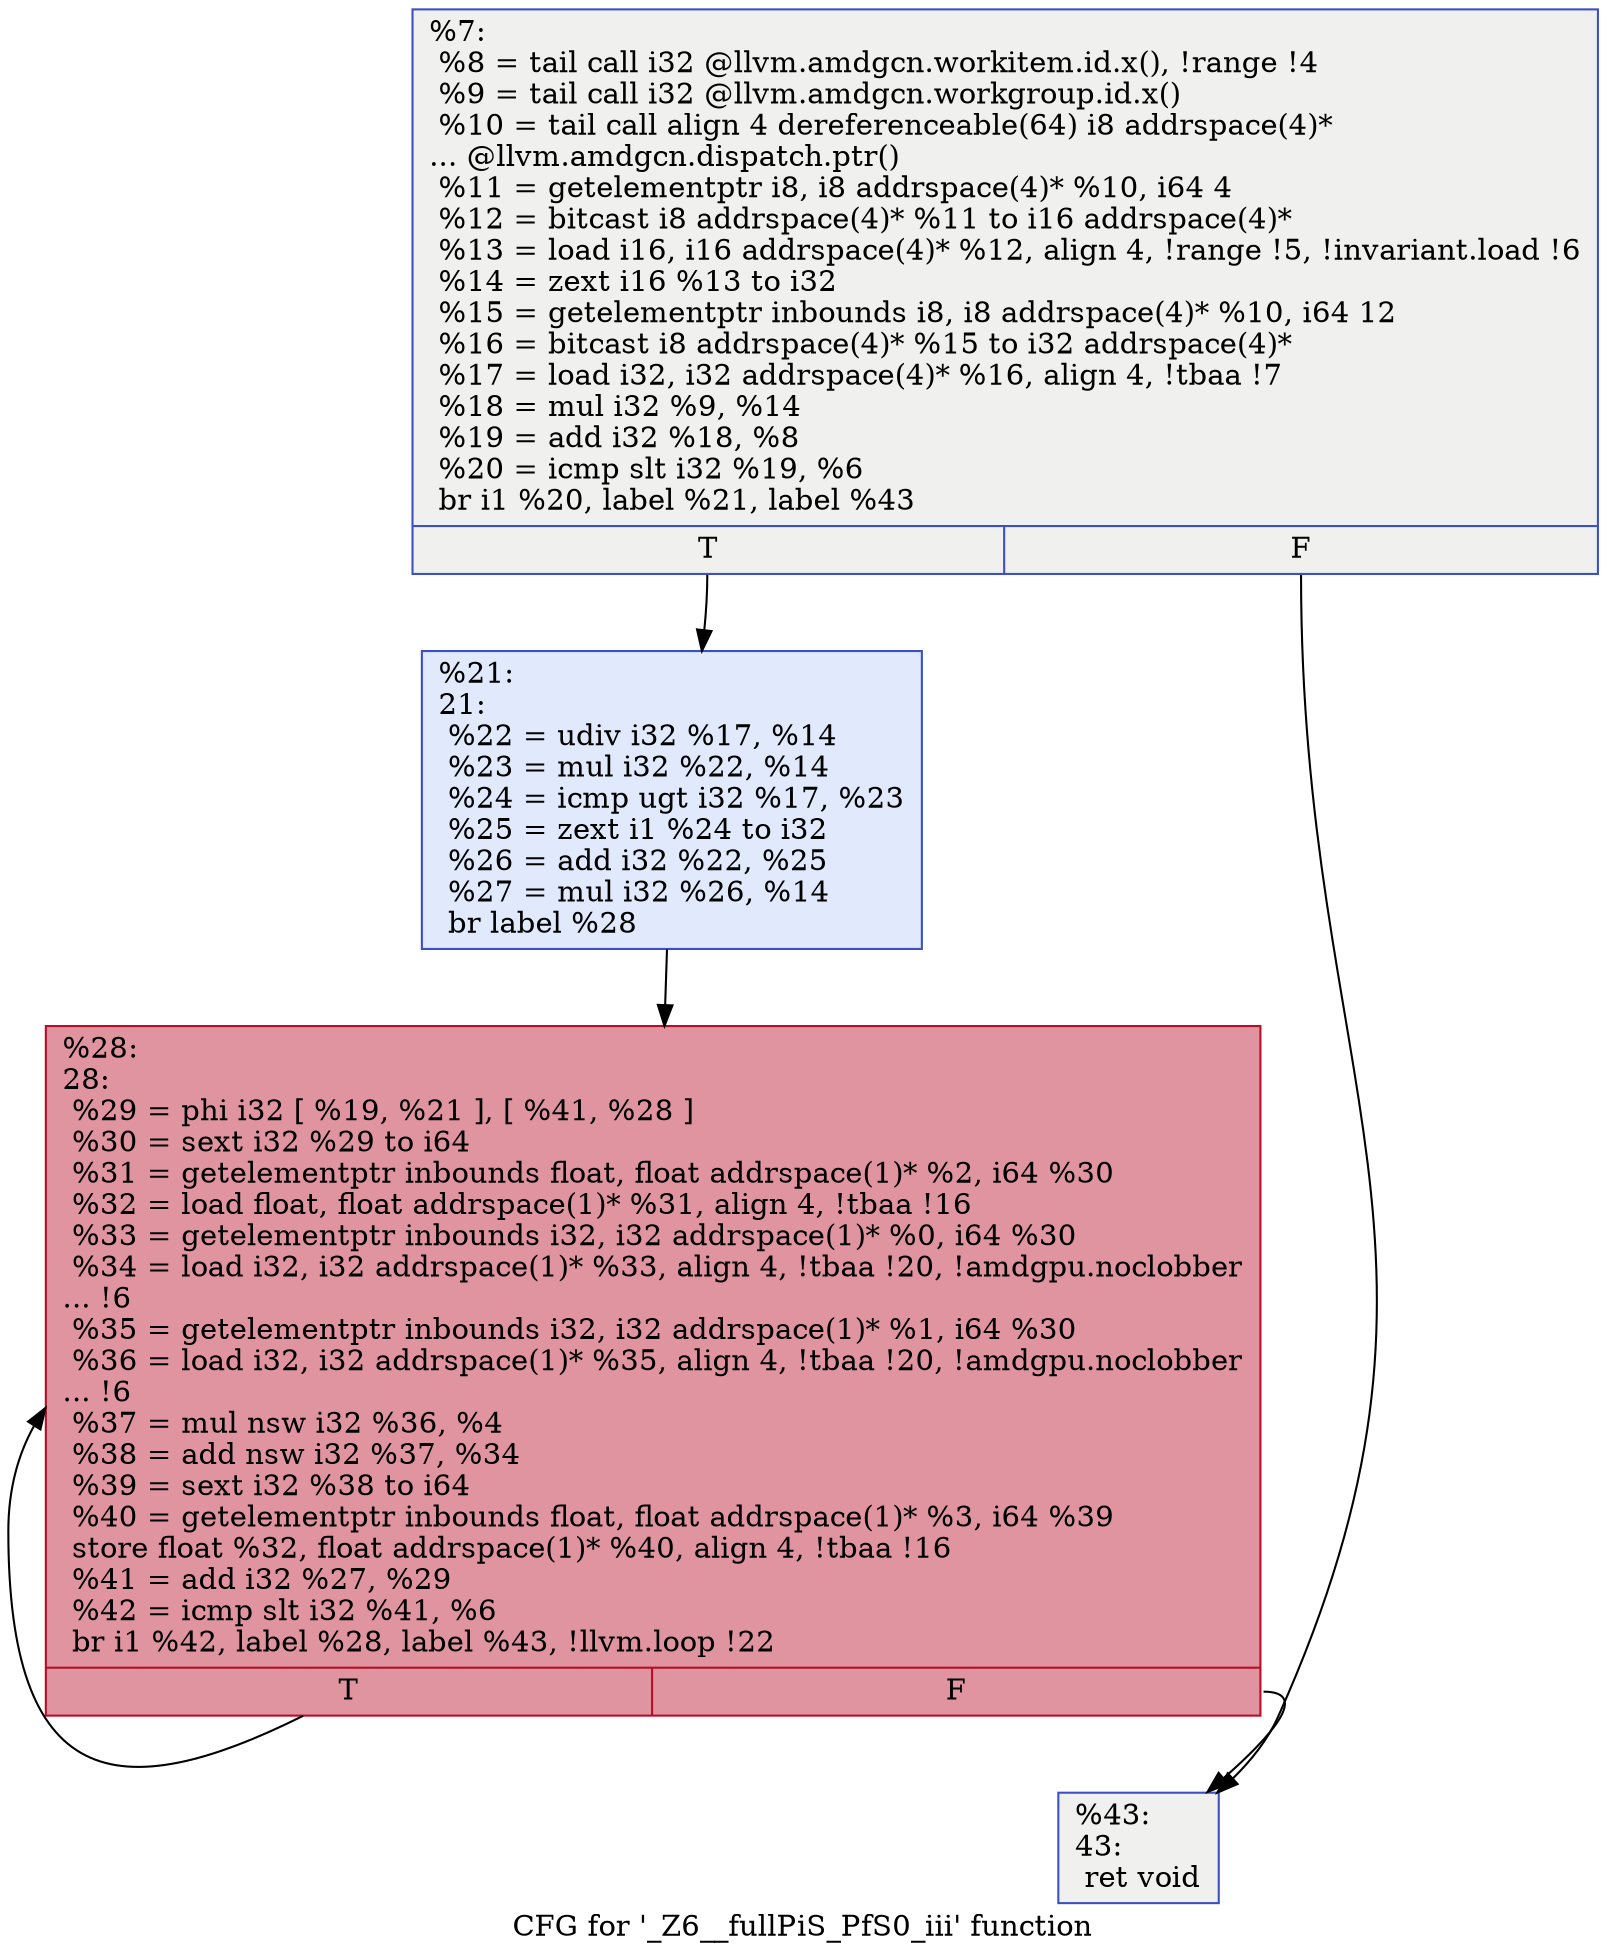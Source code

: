 digraph "CFG for '_Z6__fullPiS_PfS0_iii' function" {
	label="CFG for '_Z6__fullPiS_PfS0_iii' function";

	Node0x5b07710 [shape=record,color="#3d50c3ff", style=filled, fillcolor="#dedcdb70",label="{%7:\l  %8 = tail call i32 @llvm.amdgcn.workitem.id.x(), !range !4\l  %9 = tail call i32 @llvm.amdgcn.workgroup.id.x()\l  %10 = tail call align 4 dereferenceable(64) i8 addrspace(4)*\l... @llvm.amdgcn.dispatch.ptr()\l  %11 = getelementptr i8, i8 addrspace(4)* %10, i64 4\l  %12 = bitcast i8 addrspace(4)* %11 to i16 addrspace(4)*\l  %13 = load i16, i16 addrspace(4)* %12, align 4, !range !5, !invariant.load !6\l  %14 = zext i16 %13 to i32\l  %15 = getelementptr inbounds i8, i8 addrspace(4)* %10, i64 12\l  %16 = bitcast i8 addrspace(4)* %15 to i32 addrspace(4)*\l  %17 = load i32, i32 addrspace(4)* %16, align 4, !tbaa !7\l  %18 = mul i32 %9, %14\l  %19 = add i32 %18, %8\l  %20 = icmp slt i32 %19, %6\l  br i1 %20, label %21, label %43\l|{<s0>T|<s1>F}}"];
	Node0x5b07710:s0 -> Node0x5b09950;
	Node0x5b07710:s1 -> Node0x5b099e0;
	Node0x5b09950 [shape=record,color="#3d50c3ff", style=filled, fillcolor="#b9d0f970",label="{%21:\l21:                                               \l  %22 = udiv i32 %17, %14\l  %23 = mul i32 %22, %14\l  %24 = icmp ugt i32 %17, %23\l  %25 = zext i1 %24 to i32\l  %26 = add i32 %22, %25\l  %27 = mul i32 %26, %14\l  br label %28\l}"];
	Node0x5b09950 -> Node0x5b09e60;
	Node0x5b09e60 [shape=record,color="#b70d28ff", style=filled, fillcolor="#b70d2870",label="{%28:\l28:                                               \l  %29 = phi i32 [ %19, %21 ], [ %41, %28 ]\l  %30 = sext i32 %29 to i64\l  %31 = getelementptr inbounds float, float addrspace(1)* %2, i64 %30\l  %32 = load float, float addrspace(1)* %31, align 4, !tbaa !16\l  %33 = getelementptr inbounds i32, i32 addrspace(1)* %0, i64 %30\l  %34 = load i32, i32 addrspace(1)* %33, align 4, !tbaa !20, !amdgpu.noclobber\l... !6\l  %35 = getelementptr inbounds i32, i32 addrspace(1)* %1, i64 %30\l  %36 = load i32, i32 addrspace(1)* %35, align 4, !tbaa !20, !amdgpu.noclobber\l... !6\l  %37 = mul nsw i32 %36, %4\l  %38 = add nsw i32 %37, %34\l  %39 = sext i32 %38 to i64\l  %40 = getelementptr inbounds float, float addrspace(1)* %3, i64 %39\l  store float %32, float addrspace(1)* %40, align 4, !tbaa !16\l  %41 = add i32 %27, %29\l  %42 = icmp slt i32 %41, %6\l  br i1 %42, label %28, label %43, !llvm.loop !22\l|{<s0>T|<s1>F}}"];
	Node0x5b09e60:s0 -> Node0x5b09e60;
	Node0x5b09e60:s1 -> Node0x5b099e0;
	Node0x5b099e0 [shape=record,color="#3d50c3ff", style=filled, fillcolor="#dedcdb70",label="{%43:\l43:                                               \l  ret void\l}"];
}
